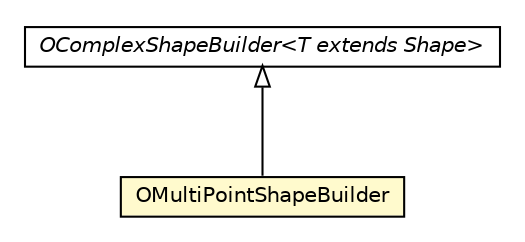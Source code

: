 #!/usr/local/bin/dot
#
# Class diagram 
# Generated by UMLGraph version R5_6-24-gf6e263 (http://www.umlgraph.org/)
#

digraph G {
	edge [fontname="Helvetica",fontsize=10,labelfontname="Helvetica",labelfontsize=10];
	node [fontname="Helvetica",fontsize=10,shape=plaintext];
	nodesep=0.25;
	ranksep=0.5;
	// com.orientechnologies.spatial.shape.OMultiPointShapeBuilder
	c4802521 [label=<<table title="com.orientechnologies.spatial.shape.OMultiPointShapeBuilder" border="0" cellborder="1" cellspacing="0" cellpadding="2" port="p" bgcolor="lemonChiffon" href="./OMultiPointShapeBuilder.html">
		<tr><td><table border="0" cellspacing="0" cellpadding="1">
<tr><td align="center" balign="center"> OMultiPointShapeBuilder </td></tr>
		</table></td></tr>
		</table>>, URL="./OMultiPointShapeBuilder.html", fontname="Helvetica", fontcolor="black", fontsize=10.0];
	// com.orientechnologies.spatial.shape.OComplexShapeBuilder<T extends org.locationtech.spatial4j.shape.Shape>
	c4802528 [label=<<table title="com.orientechnologies.spatial.shape.OComplexShapeBuilder" border="0" cellborder="1" cellspacing="0" cellpadding="2" port="p" href="./OComplexShapeBuilder.html">
		<tr><td><table border="0" cellspacing="0" cellpadding="1">
<tr><td align="center" balign="center"><font face="Helvetica-Oblique"> OComplexShapeBuilder&lt;T extends Shape&gt; </font></td></tr>
		</table></td></tr>
		</table>>, URL="./OComplexShapeBuilder.html", fontname="Helvetica", fontcolor="black", fontsize=10.0];
	//com.orientechnologies.spatial.shape.OMultiPointShapeBuilder extends com.orientechnologies.spatial.shape.OComplexShapeBuilder<org.locationtech.spatial4j.shape.jts.JtsGeometry>
	c4802528:p -> c4802521:p [dir=back,arrowtail=empty];
}

